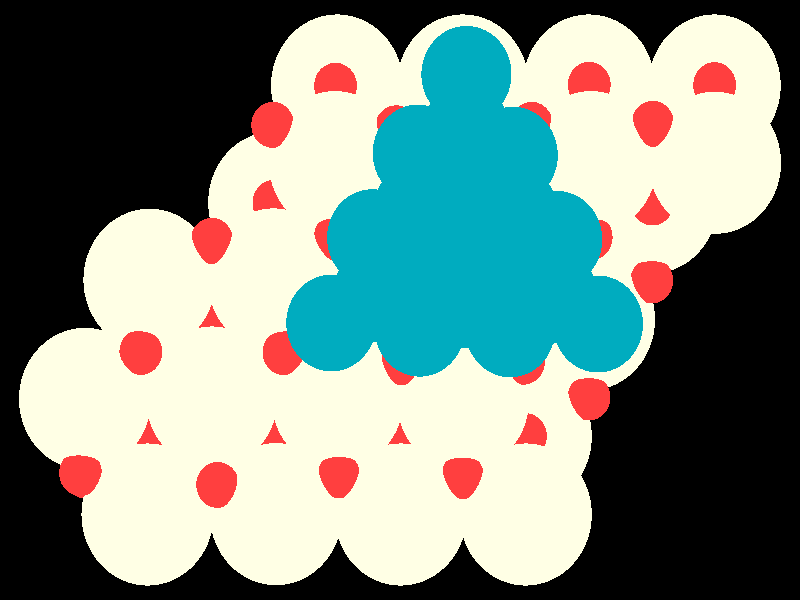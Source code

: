 #include "colors.inc"
#include "finish.inc"

global_settings {assumed_gamma 1 max_trace_level 6}
background {color White transmit 1.0}
camera {orthographic
  right -24.69*x up 17.23*y
  direction 1.00*z
  location <0,0,50.00> look_at <0,0,0>}
light_source {<  2.00,   3.00,  40.00> color White
  area_light <0.70, 0, 0>, <0, 0.70, 0>, 3, 3
  adaptive 1 jitter}

#declare simple = finish {phong 0.7}
#declare pale = finish {ambient 0.5 diffuse 0.85 roughness 0.001 specular 0.200 }
#declare intermediate = finish {ambient 0.3 diffuse 0.6 specular 0.1 roughness 0.04}
#declare vmd = finish {ambient 0.0 diffuse 0.65 phong 0.1 phong_size 40.0 specular 0.5 }
#declare jmol = finish {ambient 0.2 diffuse 0.6 specular 1 roughness 0.001 metallic}
#declare ase2 = finish {ambient 0.05 brilliance 3 diffuse 0.6 metallic specular 0.7 roughness 0.04 reflection 0.15}
#declare ase3 = finish {ambient 0.15 brilliance 2 diffuse 0.6 metallic specular 1.0 roughness 0.001 reflection 0.0}
#declare glass = finish {ambient 0.05 diffuse 0.3 specular 1.0 roughness 0.001}
#declare glass2 = finish {ambient 0.01 diffuse 0.3 specular 1.0 reflection 0.25 roughness 0.001}
#declare Rcell = 0.020;
#declare Rbond = 0.100;

#macro atom(LOC, R, COL, TRANS, FIN)
  sphere{LOC, R texture{pigment{color COL transmit TRANS} finish{FIN}}}
#end
#macro constrain(LOC, R, COL, TRANS FIN)
union{torus{R, Rcell rotate 45*z texture{pigment{color COL transmit TRANS} finish{FIN}}}
      torus{R, Rcell rotate -45*z texture{pigment{color COL transmit TRANS} finish{FIN}}}
      translate LOC}
#end

atom(< -1.94,   6.16, -10.00>, 2.04, rgb <1.00, 1.00, 0.78>, 0.0, ase3) // #0 
atom(<  3.88,  -3.92, -10.00>, 2.04, rgb <1.00, 1.00, 0.78>, 0.0, ase3) // #1 
atom(< -5.82,  -0.56, -10.00>, 2.04, rgb <1.00, 1.00, 0.78>, 0.0, ase3) // #2 
atom(<  5.83,  -0.56, -10.00>, 2.04, rgb <1.00, 1.00, 0.78>, 0.0, ase3) // #3 
atom(<  1.94,   6.16, -10.00>, 2.04, rgb <1.00, 1.00, 0.78>, 0.0, ase3) // #4 
atom(<  7.77,   2.80, -10.00>, 2.04, rgb <1.00, 1.00, 0.78>, 0.0, ase3) // #5 
atom(< -1.94,  -0.56, -10.00>, 2.04, rgb <1.00, 1.00, 0.78>, 0.0, ase3) // #6 
atom(<  9.71,   6.16, -10.00>, 2.04, rgb <1.00, 1.00, 0.78>, 0.0, ase3) // #7 
atom(<  5.83,   6.16, -10.00>, 2.04, rgb <1.00, 1.00, 0.78>, 0.0, ase3) // #8 
atom(<  0.00,  -3.92, -10.00>, 2.04, rgb <1.00, 1.00, 0.78>, 0.0, ase3) // #9 
atom(<  1.94,  -0.56, -10.00>, 2.04, rgb <1.00, 1.00, 0.78>, 0.0, ase3) // #10 
atom(<  0.00,   2.80, -10.00>, 2.04, rgb <1.00, 1.00, 0.78>, 0.0, ase3) // #11 
atom(< -7.76,  -3.92, -10.00>, 2.04, rgb <1.00, 1.00, 0.78>, 0.0, ase3) // #12 
atom(<  3.88,   2.80, -10.00>, 2.04, rgb <1.00, 1.00, 0.78>, 0.0, ase3) // #13 
atom(< -3.88,   2.80, -10.00>, 2.04, rgb <1.00, 1.00, 0.78>, 0.0, ase3) // #14 
atom(< -3.88,  -3.92, -10.00>, 2.04, rgb <1.00, 1.00, 0.78>, 0.0, ase3) // #15 
atom(< -3.83,  -6.15,  -6.86>, 2.04, rgb <1.00, 1.00, 0.78>, 0.0, ase3) // #16 
atom(<  3.91,   0.55,  -6.96>, 2.04, rgb <1.00, 1.00, 0.78>, 0.0, ase3) // #17 
atom(< -1.93,  -2.83,  -6.87>, 2.04, rgb <1.00, 1.00, 0.78>, 0.0, ase3) // #18 
atom(<  0.02,  -6.16,  -6.90>, 2.04, rgb <1.00, 1.00, 0.78>, 0.0, ase3) // #19 
atom(< -0.01,   0.56,  -6.96>, 2.04, rgb <1.00, 1.00, 0.78>, 0.0, ase3) // #20 
atom(<  1.94,  -2.87,  -6.92>, 2.04, rgb <1.00, 1.00, 0.78>, 0.0, ase3) // #21 
atom(<  1.95,   3.95,  -6.96>, 2.04, rgb <1.00, 1.00, 0.78>, 0.0, ase3) // #22 
atom(< -7.73,   0.58,  -6.87>, 2.04, rgb <1.00, 1.00, 0.78>, 0.0, ase3) // #23 
atom(< -7.79,  -6.16,  -6.80>, 2.04, rgb <1.00, 1.00, 0.78>, 0.0, ase3) // #24 
atom(<  9.72,   3.94,  -6.90>, 2.04, rgb <1.00, 1.00, 0.78>, 0.0, ase3) // #25 
atom(< -5.81,  -2.80,  -6.77>, 2.04, rgb <1.00, 1.00, 0.78>, 0.0, ase3) // #26 
atom(< -9.72,  -2.84,  -6.87>, 2.04, rgb <1.00, 1.00, 0.78>, 0.0, ase3) // #27 
atom(< -3.90,   0.59,  -6.87>, 2.04, rgb <1.00, 1.00, 0.78>, 0.0, ase3) // #28 
atom(<  5.90,   3.96,  -6.92>, 2.04, rgb <1.00, 1.00, 0.78>, 0.0, ase3) // #29 
atom(< -2.01,   3.96,  -6.92>, 2.04, rgb <1.00, 1.00, 0.78>, 0.0, ase3) // #30 
atom(<  3.88,  -6.16,  -6.90>, 2.04, rgb <1.00, 1.00, 0.78>, 0.0, ase3) // #31 
atom(< -1.94,   1.68, -10.80>, 0.66, rgb <1.00, 0.05, 0.05>, 0.0, ase3) // #32 
atom(< -7.76,  -1.68, -10.80>, 0.66, rgb <1.00, 0.05, 0.05>, 0.0, ase3) // #33 
atom(<  0.00,   5.04, -10.80>, 0.66, rgb <1.00, 0.05, 0.05>, 0.0, ase3) // #34 
atom(< -9.70,  -5.04, -10.80>, 0.66, rgb <1.00, 0.05, 0.05>, 0.0, ase3) // #35 
atom(<  3.88,  -1.68, -10.80>, 0.66, rgb <1.00, 0.05, 0.05>, 0.0, ase3) // #36 
atom(< -3.88,   5.04, -10.80>, 0.66, rgb <1.00, 0.05, 0.05>, 0.0, ase3) // #37 
atom(<  1.94,   1.68, -10.80>, 0.66, rgb <1.00, 0.05, 0.05>, 0.0, ase3) // #38 
atom(< -5.82,   1.68, -10.80>, 0.66, rgb <1.00, 0.05, 0.05>, 0.0, ase3) // #39 
atom(< -5.82,  -5.04, -10.80>, 0.66, rgb <1.00, 0.05, 0.05>, 0.0, ase3) // #40 
atom(<  7.77,   5.04, -10.80>, 0.66, rgb <1.00, 0.05, 0.05>, 0.0, ase3) // #41 
atom(<  0.00,  -1.68, -10.80>, 0.66, rgb <1.00, 0.05, 0.05>, 0.0, ase3) // #42 
atom(< -1.94,  -5.04, -10.80>, 0.66, rgb <1.00, 0.05, 0.05>, 0.0, ase3) // #43 
atom(< -3.88,  -1.68, -10.80>, 0.66, rgb <1.00, 0.05, 0.05>, 0.0, ase3) // #44 
atom(<  3.88,   5.04, -10.80>, 0.66, rgb <1.00, 0.05, 0.05>, 0.0, ase3) // #45 
atom(<  5.83,   1.68, -10.80>, 0.66, rgb <1.00, 0.05, 0.05>, 0.0, ase3) // #46 
atom(<  1.94,  -5.04, -10.80>, 0.66, rgb <1.00, 0.05, 0.05>, 0.0, ase3) // #47 
atom(< -3.88,  -6.16,  -9.21>, 0.66, rgb <1.00, 0.05, 0.05>, 0.0, ase3) // #48 
atom(< -1.94,  -2.80,  -9.21>, 0.66, rgb <1.00, 0.05, 0.05>, 0.0, ase3) // #49 
atom(<  0.00,  -6.16,  -9.21>, 0.66, rgb <1.00, 0.05, 0.05>, 0.0, ase3) // #50 
atom(< -3.88,   0.56,  -9.21>, 0.66, rgb <1.00, 0.05, 0.05>, 0.0, ase3) // #51 
atom(<  0.00,   0.56,  -9.21>, 0.66, rgb <1.00, 0.05, 0.05>, 0.0, ase3) // #52 
atom(<  7.77,   0.56,  -9.21>, 0.66, rgb <1.00, 0.05, 0.05>, 0.0, ase3) // #53 
atom(<  1.94,  -2.80,  -9.21>, 0.66, rgb <1.00, 0.05, 0.05>, 0.0, ase3) // #54 
atom(< -5.82,  -2.80,  -9.21>, 0.66, rgb <1.00, 0.05, 0.05>, 0.0, ase3) // #55 
atom(<  5.83,  -2.80,  -9.21>, 0.66, rgb <1.00, 0.05, 0.05>, 0.0, ase3) // #56 
atom(< -7.76,  -6.16,  -9.21>, 0.66, rgb <1.00, 0.05, 0.05>, 0.0, ase3) // #57 
atom(<  3.88,   0.56,  -9.21>, 0.66, rgb <1.00, 0.05, 0.05>, 0.0, ase3) // #58 
atom(<  3.88,  -6.16,  -9.21>, 0.66, rgb <1.00, 0.05, 0.05>, 0.0, ase3) // #59 
atom(<  9.71,   3.92,  -9.21>, 0.66, rgb <1.00, 0.05, 0.05>, 0.0, ase3) // #60 
atom(<  5.83,   3.92,  -9.21>, 0.66, rgb <1.00, 0.05, 0.05>, 0.0, ase3) // #61 
atom(< -1.94,   3.92,  -9.21>, 0.66, rgb <1.00, 0.05, 0.05>, 0.0, ase3) // #62 
atom(<  1.94,   3.92,  -9.21>, 0.66, rgb <1.00, 0.05, 0.05>, 0.0, ase3) // #63 
atom(< -0.00,  -3.92,  -7.72>, 0.66, rgb <1.00, 0.05, 0.05>, 0.0, ase3) // #64 
atom(< -3.89,   2.79,  -7.71>, 0.66, rgb <1.00, 0.05, 0.05>, 0.0, ase3) // #65 
atom(<  9.71,   6.17,  -7.72>, 0.66, rgb <1.00, 0.05, 0.05>, 0.0, ase3) // #66 
atom(<  5.84,   6.18,  -7.71>, 0.66, rgb <1.00, 0.05, 0.05>, 0.0, ase3) // #67 
atom(<  7.79,   2.80,  -7.71>, 0.66, rgb <1.00, 0.05, 0.05>, 0.0, ase3) // #68 
atom(<  1.94,  -0.57,  -7.72>, 0.66, rgb <1.00, 0.05, 0.05>, 0.0, ase3) // #69 
atom(< -1.99,   6.15,  -7.69>, 0.66, rgb <1.00, 0.05, 0.05>, 0.0, ase3) // #70 
atom(< -5.81,  -0.58,  -7.61>, 0.66, rgb <1.00, 0.05, 0.05>, 0.0, ase3) // #71 
atom(< -1.91,  -0.54,  -7.71>, 0.66, rgb <1.00, 0.05, 0.05>, 0.0, ase3) // #72 
atom(< -0.00,   2.79,  -7.73>, 0.66, rgb <1.00, 0.05, 0.05>, 0.0, ase3) // #73 
atom(<  5.81,  -0.55,  -7.70>, 0.66, rgb <1.00, 0.05, 0.05>, 0.0, ase3) // #74 
atom(< -3.87,  -3.90,  -7.62>, 0.66, rgb <1.00, 0.05, 0.05>, 0.0, ase3) // #75 
atom(<  3.90,   2.80,  -7.72>, 0.66, rgb <1.00, 0.05, 0.05>, 0.0, ase3) // #76 
atom(<  2.00,   6.11,  -7.69>, 0.66, rgb <1.00, 0.05, 0.05>, 0.0, ase3) // #77 
atom(< -7.76,  -3.84,  -7.58>, 0.66, rgb <1.00, 0.05, 0.05>, 0.0, ase3) // #78 
atom(<  3.87,  -3.91,  -7.73>, 0.66, rgb <1.00, 0.05, 0.05>, 0.0, ase3) // #79 
atom(< -0.12,   4.93,  -6.04>, 0.66, rgb <1.00, 0.05, 0.05>, 0.0, ase3) // #80 
atom(<  7.80,   5.06,  -6.13>, 0.66, rgb <1.00, 0.05, 0.05>, 0.0, ase3) // #81 
atom(<  4.06,   5.03,  -6.06>, 0.66, rgb <1.00, 0.05, 0.05>, 0.0, ase3) // #82 
atom(< -9.86,  -4.97,  -6.07>, 0.66, rgb <1.00, 0.05, 0.05>, 0.0, ase3) // #83 
atom(< -2.00,   1.80,  -6.06>, 0.66, rgb <1.00, 0.05, 0.05>, 0.0, ase3) // #84 
atom(< -3.58,  -1.50,  -5.79>, 0.66, rgb <1.00, 0.05, 0.05>, 0.0, ase3) // #85 
atom(< -5.63,  -5.31,  -5.74>, 0.66, rgb <1.00, 0.05, 0.05>, 0.0, ase3) // #86 
atom(< -8.00,  -1.49,  -5.78>, 0.66, rgb <1.00, 0.05, 0.05>, 0.0, ase3) // #87 
atom(<  1.95,   1.68,  -6.28>, 0.66, rgb <1.00, 0.05, 0.05>, 0.0, ase3) // #88 
atom(<  0.07,  -1.79,  -6.07>, 0.66, rgb <1.00, 0.05, 0.05>, 0.0, ase3) // #89 
atom(< -1.89,  -5.04,  -6.10>, 0.66, rgb <1.00, 0.05, 0.05>, 0.0, ase3) // #90 
atom(< -5.81,   1.70,  -6.10>, 0.66, rgb <1.00, 0.05, 0.05>, 0.0, ase3) // #91 
atom(<  5.90,   1.80,  -6.09>, 0.66, rgb <1.00, 0.05, 0.05>, 0.0, ase3) // #92 
atom(<  3.81,  -1.77,  -6.08>, 0.66, rgb <1.00, 0.05, 0.05>, 0.0, ase3) // #93 
atom(<  1.93,  -5.06,  -6.13>, 0.66, rgb <1.00, 0.05, 0.05>, 0.0, ase3) // #94 
atom(< -3.93,   5.03,  -6.11>, 0.66, rgb <1.00, 0.05, 0.05>, 0.0, ase3) // #95 
atom(<  0.61,  -0.81,  -4.32>, 1.39, rgb <0.00, 0.41, 0.52>, 0.0, ase3) // #96 
atom(<  1.99,   1.70,  -4.27>, 1.39, rgb <0.00, 0.41, 0.52>, 0.0, ase3) // #97 
atom(<  3.40,  -0.83,  -4.30>, 1.39, rgb <0.00, 0.41, 0.52>, 0.0, ase3) // #98 
atom(<  2.00,   0.01,  -2.19>, 1.39, rgb <0.00, 0.41, 0.52>, 0.0, ase3) // #99 
atom(< -0.86,   1.79,  -4.32>, 1.39, rgb <0.00, 0.41, 0.52>, 0.0, ase3) // #100 
atom(<  4.85,   1.74,  -4.31>, 1.39, rgb <0.00, 0.41, 0.52>, 0.0, ase3) // #101 
atom(<  0.55,   4.22,  -4.25>, 1.39, rgb <0.00, 0.41, 0.52>, 0.0, ase3) // #102 
atom(<  0.55,   2.55,  -2.18>, 1.39, rgb <0.00, 0.41, 0.52>, 0.0, ase3) // #103 
atom(<  3.48,   4.16,  -4.30>, 1.39, rgb <0.00, 0.41, 0.52>, 0.0, ase3) // #104 
atom(<  3.47,   2.52,  -2.19>, 1.39, rgb <0.00, 0.41, 0.52>, 0.0, ase3) // #105 
atom(< -0.67,   0.18,  -2.19>, 1.39, rgb <0.00, 0.41, 0.52>, 0.0, ase3) // #106 
atom(< -2.12,  -0.66,  -4.36>, 1.39, rgb <0.00, 0.41, 0.52>, 0.0, ase3) // #107 
atom(<  2.04,   4.80,  -2.14>, 1.39, rgb <0.00, 0.41, 0.52>, 0.0, ase3) // #108 
atom(<  2.05,   6.48,  -4.29>, 1.39, rgb <0.00, 0.41, 0.52>, 0.0, ase3) // #109 
atom(<  4.69,   0.14,  -2.17>, 1.39, rgb <0.00, 0.41, 0.52>, 0.0, ase3) // #110 
atom(<  6.11,  -0.69,  -4.34>, 1.39, rgb <0.00, 0.41, 0.52>, 0.0, ase3) // #111 
atom(<  3.37,   0.91,  -0.01>, 1.39, rgb <0.00, 0.41, 0.52>, 0.0, ase3) // #112 
atom(<  0.64,   0.92,  -0.02>, 1.39, rgb <0.00, 0.41, 0.52>, 0.0, ase3) // #113 
atom(<  2.02,   3.26,   0.00>, 1.39, rgb <0.00, 0.41, 0.52>, 0.0, ase3) // #114 
